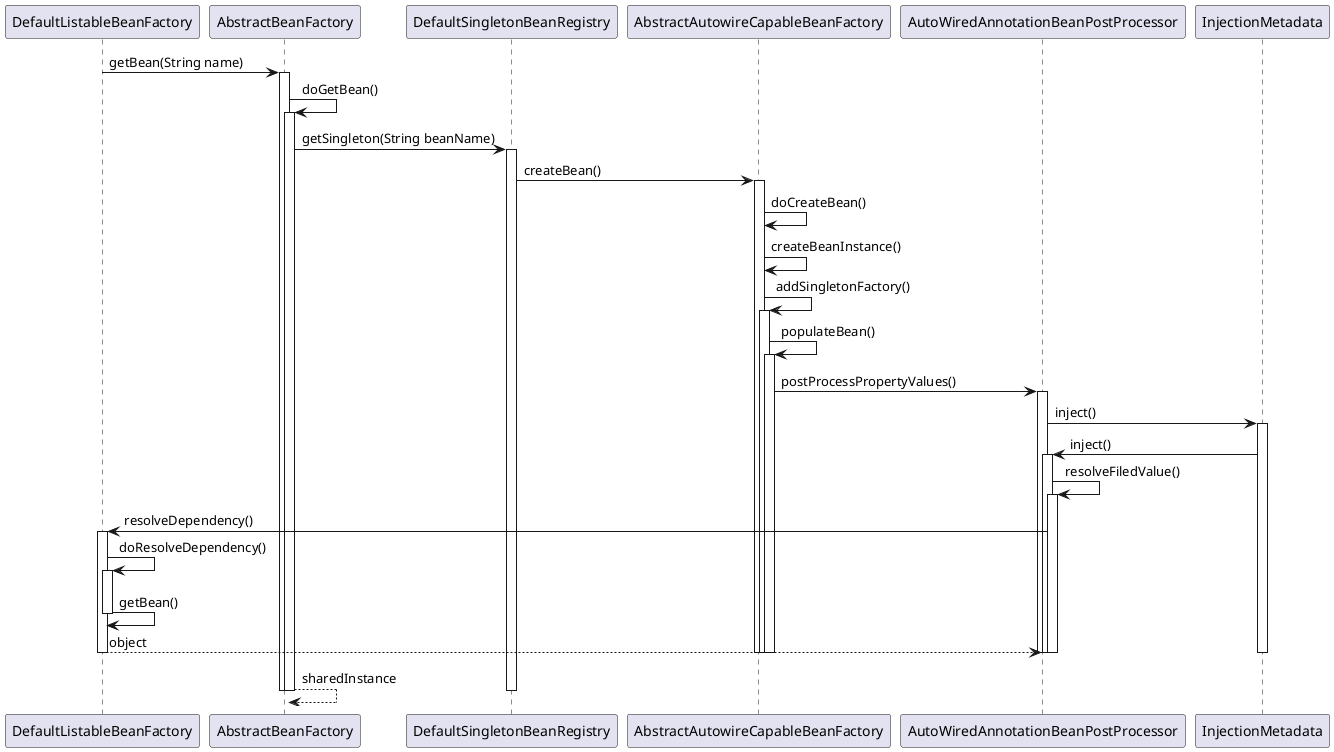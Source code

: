@startuml

DefaultListableBeanFactory -> AbstractBeanFactory: getBean(String name)
activate AbstractBeanFactory
    AbstractBeanFactory -> AbstractBeanFactory: doGetBean()
    activate AbstractBeanFactory
        AbstractBeanFactory -> DefaultSingletonBeanRegistry: getSingleton(String beanName)
        activate DefaultSingletonBeanRegistry
            DefaultSingletonBeanRegistry -> AbstractAutowireCapableBeanFactory: createBean()
            activate AbstractAutowireCapableBeanFactory
                AbstractAutowireCapableBeanFactory -> AbstractAutowireCapableBeanFactory: doCreateBean()
                AbstractAutowireCapableBeanFactory -> AbstractAutowireCapableBeanFactory: createBeanInstance()
                AbstractAutowireCapableBeanFactory -> AbstractAutowireCapableBeanFactory: addSingletonFactory()
                activate AbstractAutowireCapableBeanFactory
                    AbstractAutowireCapableBeanFactory -> AbstractAutowireCapableBeanFactory: populateBean()
                    activate AbstractAutowireCapableBeanFactory
                        AbstractAutowireCapableBeanFactory -> AutoWiredAnnotationBeanPostProcessor: postProcessPropertyValues()
                        activate AutoWiredAnnotationBeanPostProcessor
                            AutoWiredAnnotationBeanPostProcessor -> InjectionMetadata: inject()
                            activate InjectionMetadata
                                InjectionMetadata -> AutoWiredAnnotationBeanPostProcessor: inject()
                                activate AutoWiredAnnotationBeanPostProcessor
                                    AutoWiredAnnotationBeanPostProcessor -> AutoWiredAnnotationBeanPostProcessor: resolveFiledValue()
                                    activate AutoWiredAnnotationBeanPostProcessor
                                        AutoWiredAnnotationBeanPostProcessor -> DefaultListableBeanFactory: resolveDependency()
                                        activate DefaultListableBeanFactory
                                            DefaultListableBeanFactory -> DefaultListableBeanFactory: doResolveDependency()
                                            activate DefaultListableBeanFactory
                                                DefaultListableBeanFactory -> DefaultListableBeanFactory: getBean()
                                            deactivate DefaultListableBeanFactory
                                            return object
                                        deactivate DefaultListableBeanFactory
                                    deactivate AutoWiredAnnotationBeanPostProcessor
                                deactivate AutoWiredAnnotationBeanPostProcessor
                            deactivate InjectionMetadata
                        deactivate AutoWiredAnnotationBeanPostProcessor
                    deactivate AbstractAutowireCapableBeanFactory
                deactivate AbstractAutowireCapableBeanFactory
            deactivate AbstractAutowireCapableBeanFactory
          return sharedInstance
        deactivate DefaultSingletonBeanRegistry
    deactivate AbstractBeanFactory
deactivate AbstractBeanFactory

@enduml